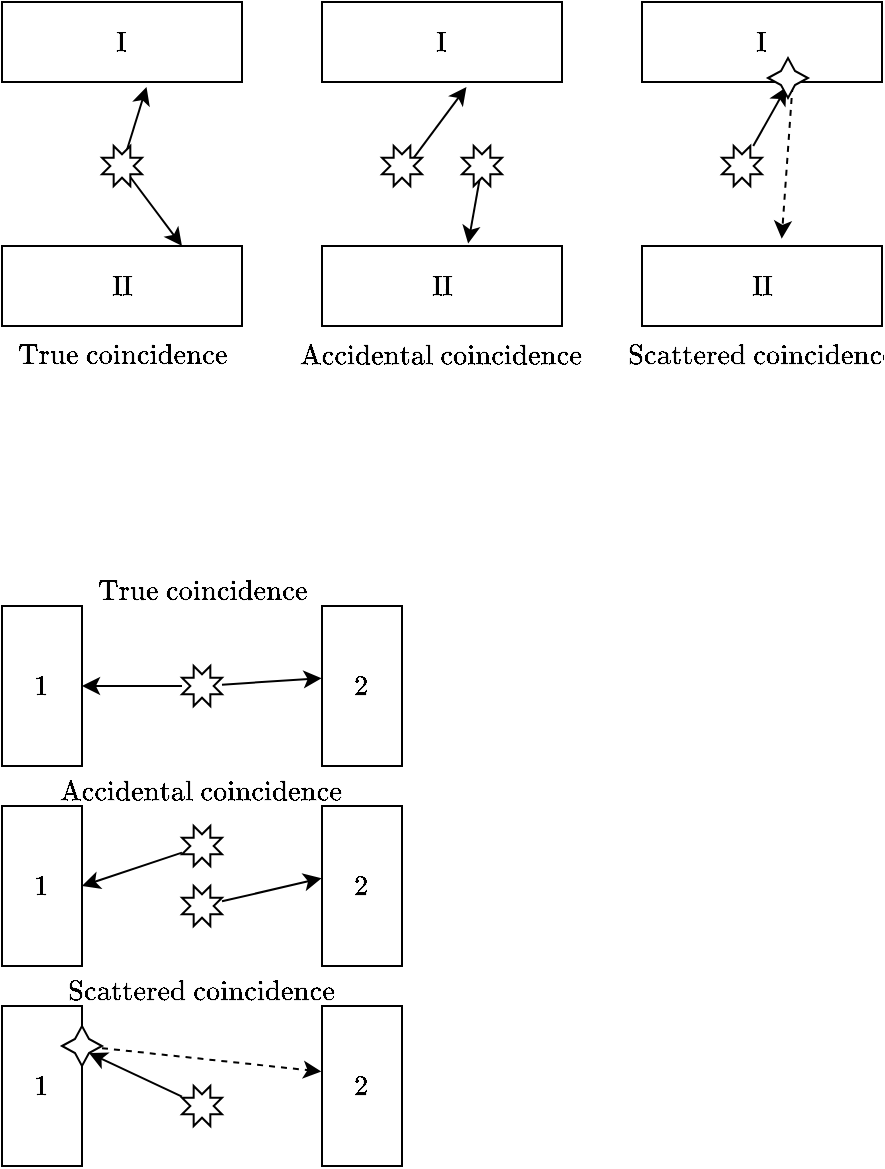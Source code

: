 <mxfile version="24.6.4" type="device">
  <diagram name="Page-1" id="TGbU7TsjF-ITSAJ_123Y">
    <mxGraphModel dx="576" dy="334" grid="1" gridSize="10" guides="1" tooltips="1" connect="1" arrows="1" fold="1" page="1" pageScale="1" pageWidth="850" pageHeight="1100" math="1" shadow="0">
      <root>
        <mxCell id="0" />
        <mxCell id="1" parent="0" />
        <mxCell id="jzHBO6l_3zIGINmeZy2l-1" value="$$\textrm{I}$$" style="rounded=0;whiteSpace=wrap;html=1;" parent="1" vertex="1">
          <mxGeometry x="120" y="338" width="120" height="40" as="geometry" />
        </mxCell>
        <mxCell id="jzHBO6l_3zIGINmeZy2l-2" value="$$\textrm{II}$$" style="rounded=0;whiteSpace=wrap;html=1;" parent="1" vertex="1">
          <mxGeometry x="120" y="460" width="120" height="40" as="geometry" />
        </mxCell>
        <mxCell id="jzHBO6l_3zIGINmeZy2l-4" value="$$\textrm{True coincidence}$$" style="text;html=1;align=center;verticalAlign=middle;whiteSpace=wrap;rounded=0;" parent="1" vertex="1">
          <mxGeometry x="120" y="500" width="120" height="30" as="geometry" />
        </mxCell>
        <mxCell id="jzHBO6l_3zIGINmeZy2l-6" value="" style="endArrow=classic;html=1;rounded=0;entryX=0.75;entryY=0;entryDx=0;entryDy=0;" parent="1" target="jzHBO6l_3zIGINmeZy2l-2" edge="1">
          <mxGeometry width="50" height="50" relative="1" as="geometry">
            <mxPoint x="180" y="420" as="sourcePoint" />
            <mxPoint x="420" y="470" as="targetPoint" />
          </mxGeometry>
        </mxCell>
        <mxCell id="jzHBO6l_3zIGINmeZy2l-7" value="" style="endArrow=classic;html=1;rounded=0;entryX=0.602;entryY=1.061;entryDx=0;entryDy=0;entryPerimeter=0;" parent="1" target="jzHBO6l_3zIGINmeZy2l-1" edge="1">
          <mxGeometry width="50" height="50" relative="1" as="geometry">
            <mxPoint x="180" y="420" as="sourcePoint" />
            <mxPoint x="275.8" y="490" as="targetPoint" />
          </mxGeometry>
        </mxCell>
        <mxCell id="jzHBO6l_3zIGINmeZy2l-3" value="" style="verticalLabelPosition=bottom;verticalAlign=top;html=1;shape=mxgraph.basic.8_point_star" parent="1" vertex="1">
          <mxGeometry x="170" y="410" width="20" height="20" as="geometry" />
        </mxCell>
        <mxCell id="jzHBO6l_3zIGINmeZy2l-14" value="$$\textrm{I}$$" style="rounded=0;whiteSpace=wrap;html=1;" parent="1" vertex="1">
          <mxGeometry x="280" y="338" width="120" height="40" as="geometry" />
        </mxCell>
        <mxCell id="jzHBO6l_3zIGINmeZy2l-15" value="$$\textrm{II}$$" style="rounded=0;whiteSpace=wrap;html=1;" parent="1" vertex="1">
          <mxGeometry x="280" y="460" width="120" height="40" as="geometry" />
        </mxCell>
        <mxCell id="jzHBO6l_3zIGINmeZy2l-16" value="$$\textrm{Accidental coincidence}$$" style="text;html=1;align=center;verticalAlign=middle;whiteSpace=wrap;rounded=0;" parent="1" vertex="1">
          <mxGeometry x="280" y="500" width="120" height="30" as="geometry" />
        </mxCell>
        <mxCell id="jzHBO6l_3zIGINmeZy2l-17" value="" style="endArrow=classic;html=1;rounded=0;entryX=0.609;entryY=-0.03;entryDx=0;entryDy=0;exitX=0.5;exitY=0.5;exitDx=0;exitDy=0;exitPerimeter=0;entryPerimeter=0;" parent="1" source="jzHBO6l_3zIGINmeZy2l-19" target="jzHBO6l_3zIGINmeZy2l-15" edge="1">
          <mxGeometry width="50" height="50" relative="1" as="geometry">
            <mxPoint x="340" y="420" as="sourcePoint" />
            <mxPoint x="580" y="470" as="targetPoint" />
          </mxGeometry>
        </mxCell>
        <mxCell id="jzHBO6l_3zIGINmeZy2l-18" value="" style="endArrow=classic;html=1;rounded=0;entryX=0.602;entryY=1.061;entryDx=0;entryDy=0;entryPerimeter=0;exitX=0.621;exitY=0.53;exitDx=0;exitDy=0;exitPerimeter=0;" parent="1" source="jzHBO6l_3zIGINmeZy2l-20" target="jzHBO6l_3zIGINmeZy2l-14" edge="1">
          <mxGeometry width="50" height="50" relative="1" as="geometry">
            <mxPoint x="340" y="420" as="sourcePoint" />
            <mxPoint x="435.8" y="490" as="targetPoint" />
          </mxGeometry>
        </mxCell>
        <mxCell id="jzHBO6l_3zIGINmeZy2l-19" value="" style="verticalLabelPosition=bottom;verticalAlign=top;html=1;shape=mxgraph.basic.8_point_star" parent="1" vertex="1">
          <mxGeometry x="350" y="410" width="20" height="20" as="geometry" />
        </mxCell>
        <mxCell id="jzHBO6l_3zIGINmeZy2l-20" value="" style="verticalLabelPosition=bottom;verticalAlign=top;html=1;shape=mxgraph.basic.8_point_star" parent="1" vertex="1">
          <mxGeometry x="310" y="410" width="20" height="20" as="geometry" />
        </mxCell>
        <mxCell id="jzHBO6l_3zIGINmeZy2l-21" value="$$\textrm{I}$$" style="rounded=0;whiteSpace=wrap;html=1;" parent="1" vertex="1">
          <mxGeometry x="440" y="338" width="120" height="40" as="geometry" />
        </mxCell>
        <mxCell id="jzHBO6l_3zIGINmeZy2l-22" value="$$\textrm{II}$$" style="rounded=0;whiteSpace=wrap;html=1;" parent="1" vertex="1">
          <mxGeometry x="440" y="460" width="120" height="40" as="geometry" />
        </mxCell>
        <mxCell id="jzHBO6l_3zIGINmeZy2l-23" value="$$\textrm{Scattered coincidence}$$" style="text;html=1;align=center;verticalAlign=middle;whiteSpace=wrap;rounded=0;" parent="1" vertex="1">
          <mxGeometry x="440" y="500" width="120" height="30" as="geometry" />
        </mxCell>
        <mxCell id="jzHBO6l_3zIGINmeZy2l-25" value="" style="endArrow=classic;html=1;rounded=0;entryX=0.602;entryY=1.061;entryDx=0;entryDy=0;entryPerimeter=0;" parent="1" source="jzHBO6l_3zIGINmeZy2l-26" target="jzHBO6l_3zIGINmeZy2l-21" edge="1">
          <mxGeometry width="50" height="50" relative="1" as="geometry">
            <mxPoint x="500" y="420" as="sourcePoint" />
            <mxPoint x="595.8" y="490" as="targetPoint" />
          </mxGeometry>
        </mxCell>
        <mxCell id="jzHBO6l_3zIGINmeZy2l-26" value="" style="verticalLabelPosition=bottom;verticalAlign=top;html=1;shape=mxgraph.basic.8_point_star" parent="1" vertex="1">
          <mxGeometry x="480" y="410" width="20" height="20" as="geometry" />
        </mxCell>
        <mxCell id="jzHBO6l_3zIGINmeZy2l-27" value="" style="endArrow=classic;html=1;rounded=0;entryX=0.582;entryY=-0.091;entryDx=0;entryDy=0;entryPerimeter=0;exitX=0.627;exitY=1.05;exitDx=0;exitDy=0;exitPerimeter=0;dashed=1;" parent="1" source="jzHBO6l_3zIGINmeZy2l-21" target="jzHBO6l_3zIGINmeZy2l-22" edge="1">
          <mxGeometry width="50" height="50" relative="1" as="geometry">
            <mxPoint x="540" y="400" as="sourcePoint" />
            <mxPoint x="370" y="400" as="targetPoint" />
          </mxGeometry>
        </mxCell>
        <mxCell id="jzHBO6l_3zIGINmeZy2l-30" value="" style="verticalLabelPosition=bottom;verticalAlign=top;html=1;shape=mxgraph.basic.4_point_star_2;dx=0.65;" parent="1" vertex="1">
          <mxGeometry x="503" y="366" width="20" height="20" as="geometry" />
        </mxCell>
        <mxCell id="2FGC95vVWYMdvS8d4dpe-8" value="$$1$$" style="rounded=0;whiteSpace=wrap;html=1;" parent="1" vertex="1">
          <mxGeometry x="120" y="640" width="40" height="80" as="geometry" />
        </mxCell>
        <mxCell id="2FGC95vVWYMdvS8d4dpe-9" value="$$2$$" style="rounded=0;whiteSpace=wrap;html=1;" parent="1" vertex="1">
          <mxGeometry x="280" y="640" width="40" height="80" as="geometry" />
        </mxCell>
        <mxCell id="2FGC95vVWYMdvS8d4dpe-10" value="$$\textrm{True coincidence}$$" style="text;html=1;align=center;verticalAlign=middle;whiteSpace=wrap;rounded=0;" parent="1" vertex="1">
          <mxGeometry x="160" y="618" width="120" height="30" as="geometry" />
        </mxCell>
        <mxCell id="2FGC95vVWYMdvS8d4dpe-11" value="" style="endArrow=classic;html=1;rounded=0;entryX=-0.005;entryY=0.451;entryDx=0;entryDy=0;entryPerimeter=0;" parent="1" source="2FGC95vVWYMdvS8d4dpe-13" target="2FGC95vVWYMdvS8d4dpe-9" edge="1">
          <mxGeometry width="50" height="50" relative="1" as="geometry">
            <mxPoint x="180" y="742" as="sourcePoint" />
            <mxPoint x="420" y="792" as="targetPoint" />
          </mxGeometry>
        </mxCell>
        <mxCell id="2FGC95vVWYMdvS8d4dpe-12" value="" style="endArrow=classic;html=1;rounded=0;entryX=1;entryY=0.5;entryDx=0;entryDy=0;" parent="1" source="2FGC95vVWYMdvS8d4dpe-13" target="2FGC95vVWYMdvS8d4dpe-8" edge="1">
          <mxGeometry width="50" height="50" relative="1" as="geometry">
            <mxPoint x="190" y="690" as="sourcePoint" />
            <mxPoint x="275.8" y="812" as="targetPoint" />
          </mxGeometry>
        </mxCell>
        <mxCell id="2FGC95vVWYMdvS8d4dpe-13" value="" style="verticalLabelPosition=bottom;verticalAlign=top;html=1;shape=mxgraph.basic.8_point_star" parent="1" vertex="1">
          <mxGeometry x="210" y="670" width="20" height="20" as="geometry" />
        </mxCell>
        <mxCell id="2FGC95vVWYMdvS8d4dpe-28" value="$$1$$" style="rounded=0;whiteSpace=wrap;html=1;" parent="1" vertex="1">
          <mxGeometry x="120" y="740" width="40" height="80" as="geometry" />
        </mxCell>
        <mxCell id="2FGC95vVWYMdvS8d4dpe-29" value="$$2$$" style="rounded=0;whiteSpace=wrap;html=1;" parent="1" vertex="1">
          <mxGeometry x="280" y="740" width="40" height="80" as="geometry" />
        </mxCell>
        <mxCell id="2FGC95vVWYMdvS8d4dpe-30" value="$$\textrm{Accidental coincidence}$$" style="text;html=1;align=center;verticalAlign=middle;whiteSpace=wrap;rounded=0;" parent="1" vertex="1">
          <mxGeometry x="160" y="718" width="120" height="30" as="geometry" />
        </mxCell>
        <mxCell id="2FGC95vVWYMdvS8d4dpe-31" value="" style="endArrow=classic;html=1;rounded=0;entryX=-0.005;entryY=0.451;entryDx=0;entryDy=0;entryPerimeter=0;" parent="1" source="2FGC95vVWYMdvS8d4dpe-40" target="2FGC95vVWYMdvS8d4dpe-29" edge="1">
          <mxGeometry width="50" height="50" relative="1" as="geometry">
            <mxPoint x="180" y="842" as="sourcePoint" />
            <mxPoint x="420" y="892" as="targetPoint" />
          </mxGeometry>
        </mxCell>
        <mxCell id="2FGC95vVWYMdvS8d4dpe-32" value="" style="endArrow=classic;html=1;rounded=0;entryX=1;entryY=0.5;entryDx=0;entryDy=0;" parent="1" source="2FGC95vVWYMdvS8d4dpe-33" target="2FGC95vVWYMdvS8d4dpe-28" edge="1">
          <mxGeometry width="50" height="50" relative="1" as="geometry">
            <mxPoint x="190" y="790" as="sourcePoint" />
            <mxPoint x="275.8" y="912" as="targetPoint" />
          </mxGeometry>
        </mxCell>
        <mxCell id="2FGC95vVWYMdvS8d4dpe-33" value="" style="verticalLabelPosition=bottom;verticalAlign=top;html=1;shape=mxgraph.basic.8_point_star" parent="1" vertex="1">
          <mxGeometry x="210" y="750" width="20" height="20" as="geometry" />
        </mxCell>
        <mxCell id="2FGC95vVWYMdvS8d4dpe-34" value="$$1$$" style="rounded=0;whiteSpace=wrap;html=1;" parent="1" vertex="1">
          <mxGeometry x="120" y="840" width="40" height="80" as="geometry" />
        </mxCell>
        <mxCell id="2FGC95vVWYMdvS8d4dpe-35" value="$$2$$" style="rounded=0;whiteSpace=wrap;html=1;" parent="1" vertex="1">
          <mxGeometry x="280" y="840" width="40" height="80" as="geometry" />
        </mxCell>
        <mxCell id="2FGC95vVWYMdvS8d4dpe-36" value="$$\textrm{Scattered coincidence}$$" style="text;html=1;align=center;verticalAlign=middle;whiteSpace=wrap;rounded=0;" parent="1" vertex="1">
          <mxGeometry x="160" y="818" width="120" height="30" as="geometry" />
        </mxCell>
        <mxCell id="2FGC95vVWYMdvS8d4dpe-38" value="" style="endArrow=classic;html=1;rounded=0;entryX=0.675;entryY=0.675;entryDx=0;entryDy=0;entryPerimeter=0;" parent="1" source="2FGC95vVWYMdvS8d4dpe-39" target="2FGC95vVWYMdvS8d4dpe-41" edge="1">
          <mxGeometry width="50" height="50" relative="1" as="geometry">
            <mxPoint x="190" y="890" as="sourcePoint" />
            <mxPoint x="275.8" y="1012" as="targetPoint" />
          </mxGeometry>
        </mxCell>
        <mxCell id="2FGC95vVWYMdvS8d4dpe-39" value="" style="verticalLabelPosition=bottom;verticalAlign=top;html=1;shape=mxgraph.basic.8_point_star" parent="1" vertex="1">
          <mxGeometry x="210" y="880" width="20" height="20" as="geometry" />
        </mxCell>
        <mxCell id="2FGC95vVWYMdvS8d4dpe-40" value="" style="verticalLabelPosition=bottom;verticalAlign=top;html=1;shape=mxgraph.basic.8_point_star" parent="1" vertex="1">
          <mxGeometry x="210" y="780" width="20" height="20" as="geometry" />
        </mxCell>
        <mxCell id="2FGC95vVWYMdvS8d4dpe-41" value="" style="verticalLabelPosition=bottom;verticalAlign=top;html=1;shape=mxgraph.basic.4_point_star_2;dx=0.65;" parent="1" vertex="1">
          <mxGeometry x="150" y="850" width="20" height="20" as="geometry" />
        </mxCell>
        <mxCell id="2FGC95vVWYMdvS8d4dpe-42" value="" style="endArrow=classic;html=1;rounded=0;entryX=-0.009;entryY=0.41;entryDx=0;entryDy=0;entryPerimeter=0;dashed=1;" parent="1" source="2FGC95vVWYMdvS8d4dpe-41" target="2FGC95vVWYMdvS8d4dpe-35" edge="1">
          <mxGeometry width="50" height="50" relative="1" as="geometry">
            <mxPoint x="437" y="723.64" as="sourcePoint" />
            <mxPoint x="432" y="799.64" as="targetPoint" />
          </mxGeometry>
        </mxCell>
      </root>
    </mxGraphModel>
  </diagram>
</mxfile>
